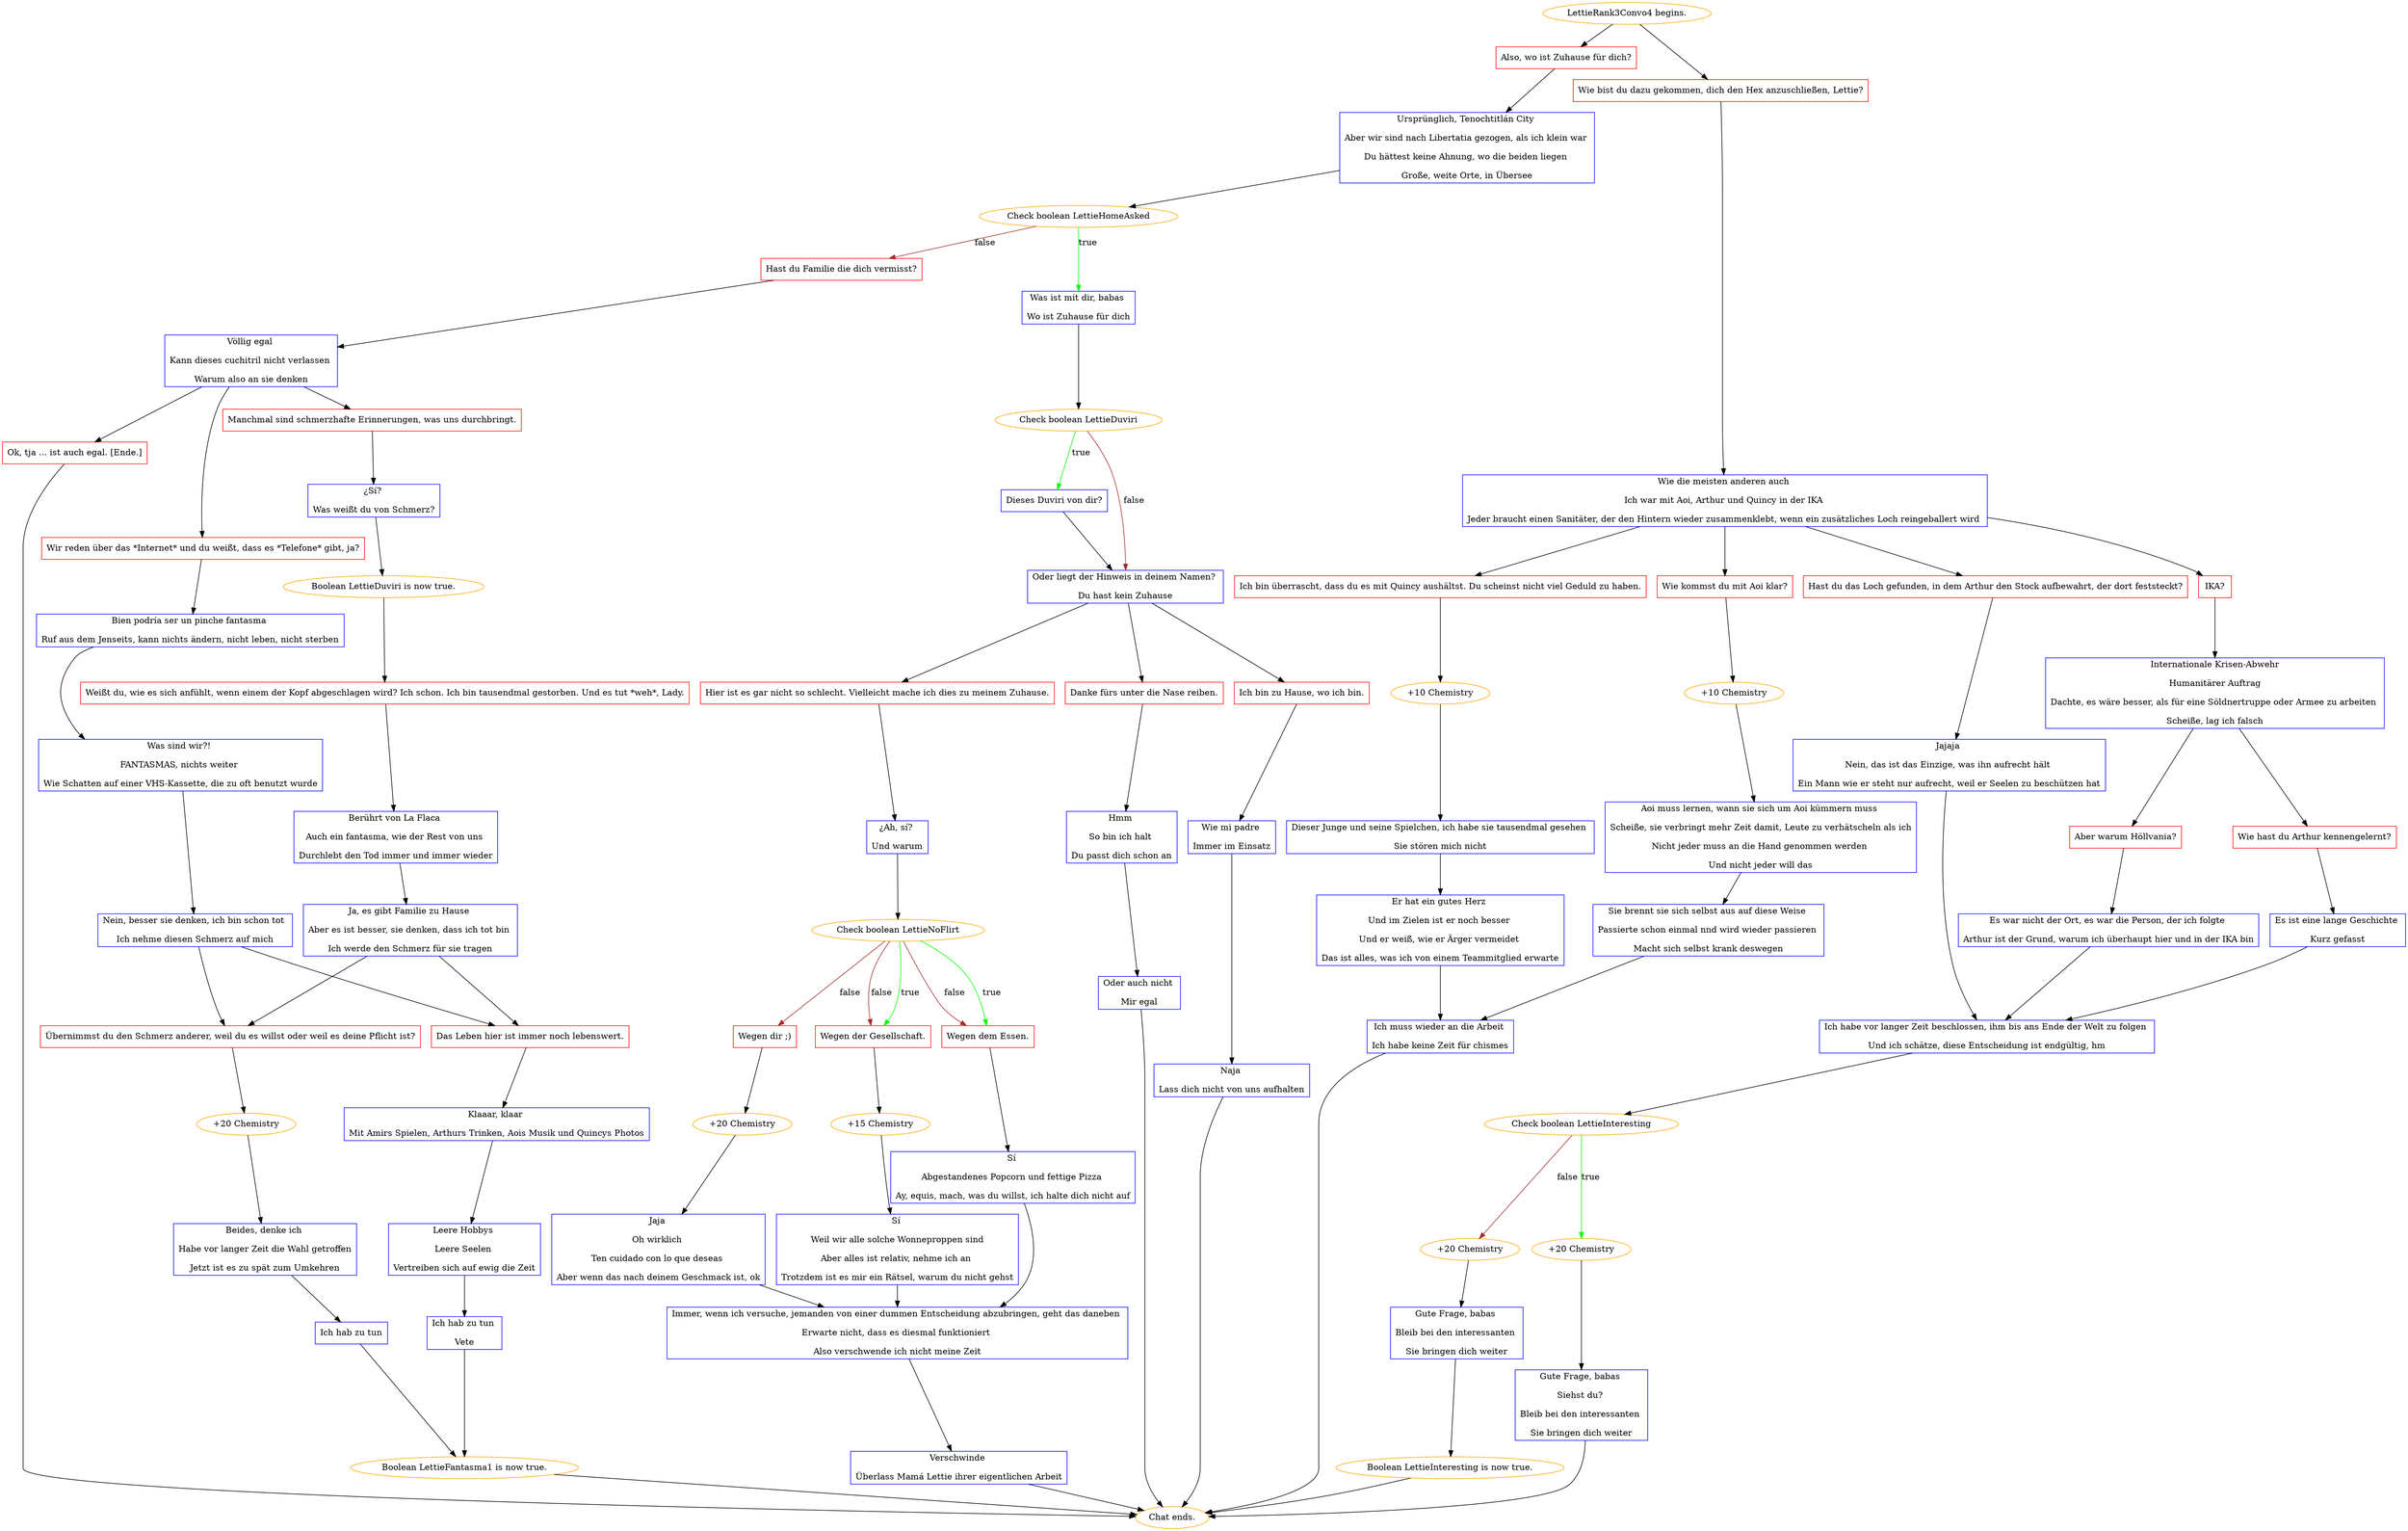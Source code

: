 digraph {
	"LettieRank3Convo4 begins." [color=orange];
		"LettieRank3Convo4 begins." -> j3286027770;
		"LettieRank3Convo4 begins." -> j3327514626;
	j3286027770 [label="Also, wo ist Zuhause für dich?",shape=box,color=red];
		j3286027770 -> j3564454773;
	j3327514626 [label="Wie bist du dazu gekommen, dich den Hex anzuschließen, Lettie?",shape=box,color=red];
		j3327514626 -> j1642923176;
	j3564454773 [label="Ursprünglich, Tenochtitlán City 
Aber wir sind nach Libertatia gezogen, als ich klein war 
Du hättest keine Ahnung, wo die beiden liegen 
Große, weite Orte, in Übersee",shape=box,color=blue];
		j3564454773 -> j626268686;
	j1642923176 [label="Wie die meisten anderen auch 
Ich war mit Aoi, Arthur und Quincy in der IKA 
Jeder braucht einen Sanitäter, der den Hintern wieder zusammenklebt, wenn ein zusätzliches Loch reingeballert wird ",shape=box,color=blue];
		j1642923176 -> j1104997848;
		j1642923176 -> j3062482041;
		j1642923176 -> j2671318994;
		j1642923176 -> j2141640719;
	j626268686 [label="Check boolean LettieHomeAsked",color=orange];
		j626268686 -> j2122902365 [label=true,color=green];
		j626268686 -> j1190343742 [label=false,color=brown];
	j1104997848 [label="Wie kommst du mit Aoi klar?",shape=box,color=red];
		j1104997848 -> j1831393481;
	j3062482041 [label="Ich bin überrascht, dass du es mit Quincy aushältst. Du scheinst nicht viel Geduld zu haben.",shape=box,color=red];
		j3062482041 -> j3900520774;
	j2671318994 [label="Hast du das Loch gefunden, in dem Arthur den Stock aufbewahrt, der dort feststeckt?",shape=box,color=red];
		j2671318994 -> j1658235482;
	j2141640719 [label="IKA?",shape=box,color=red];
		j2141640719 -> j172733779;
	j2122902365 [label="Was ist mit dir, babas 
Wo ist Zuhause für dich",shape=box,color=blue];
		j2122902365 -> j2608084088;
	j1190343742 [label="Hast du Familie die dich vermisst?",shape=box,color=red];
		j1190343742 -> j977859531;
	j1831393481 [label="+10 Chemistry",color=orange];
		j1831393481 -> j258851242;
	j3900520774 [label="+10 Chemistry",color=orange];
		j3900520774 -> j705988163;
	j1658235482 [label="Jajaja 
Nein, das ist das Einzige, was ihn aufrecht hält 
Ein Mann wie er steht nur aufrecht, weil er Seelen zu beschützen hat",shape=box,color=blue];
		j1658235482 -> j2836998396;
	j172733779 [label="Internationale Krisen-Abwehr
Humanitärer Auftrag
Dachte, es wäre besser, als für eine Söldnertruppe oder Armee zu arbeiten 
Scheiße, lag ich falsch",shape=box,color=blue];
		j172733779 -> j4081234386;
		j172733779 -> j3585785244;
	j2608084088 [label="Check boolean LettieDuviri",color=orange];
		j2608084088 -> j647464408 [label=true,color=green];
		j2608084088 -> j1390469449 [label=false,color=brown];
	j977859531 [label="Völlig egal 
Kann dieses cuchitril nicht verlassen 
Warum also an sie denken",shape=box,color=blue];
		j977859531 -> j2961878314;
		j977859531 -> j1212234924;
		j977859531 -> j2369266873;
	j258851242 [label="Aoi muss lernen, wann sie sich um Aoi kümmern muss 
Scheiße, sie verbringt mehr Zeit damit, Leute zu verhätscheln als ich
Nicht jeder muss an die Hand genommen werden 
Und nicht jeder will das",shape=box,color=blue];
		j258851242 -> j3196171818;
	j705988163 [label="Dieser Junge und seine Spielchen, ich habe sie tausendmal gesehen 
Sie stören mich nicht",shape=box,color=blue];
		j705988163 -> j76896917;
	j2836998396 [label="Ich habe vor langer Zeit beschlossen, ihm bis ans Ende der Welt zu folgen 
Und ich schätze, diese Entscheidung ist endgültig, hm",shape=box,color=blue];
		j2836998396 -> j1451161206;
	j4081234386 [label="Wie hast du Arthur kennengelernt?",shape=box,color=red];
		j4081234386 -> j3178242818;
	j3585785244 [label="Aber warum Höllvania?",shape=box,color=red];
		j3585785244 -> j1856226602;
	j647464408 [label="Dieses Duviri von dir?",shape=box,color=blue];
		j647464408 -> j1390469449;
	j1390469449 [label="Oder liegt der Hinweis in deinem Namen? 
Du hast kein Zuhause",shape=box,color=blue];
		j1390469449 -> j538234231;
		j1390469449 -> j3520043901;
		j1390469449 -> j912151876;
	j2961878314 [label="Manchmal sind schmerzhafte Erinnerungen, was uns durchbringt.",shape=box,color=red];
		j2961878314 -> j606104913;
	j1212234924 [label="Wir reden über das *Internet* und du weißt, dass es *Telefone* gibt, ja?",shape=box,color=red];
		j1212234924 -> j1413142122;
	j2369266873 [label="Ok, tja ... ist auch egal. [Ende.]",shape=box,color=red];
		j2369266873 -> "Chat ends.";
	j3196171818 [label="Sie brennt sie sich selbst aus auf diese Weise 
Passierte schon einmal nnd wird wieder passieren 
Macht sich selbst krank deswegen",shape=box,color=blue];
		j3196171818 -> j1193151066;
	j76896917 [label="Er hat ein gutes Herz 
Und im Zielen ist er noch besser 
Und er weiß, wie er Ärger vermeidet 
Das ist alles, was ich von einem Teammitglied erwarte",shape=box,color=blue];
		j76896917 -> j1193151066;
	j1451161206 [label="Check boolean LettieInteresting",color=orange];
		j1451161206 -> j2016343110 [label=true,color=green];
		j1451161206 -> j899159165 [label=false,color=brown];
	j3178242818 [label="Es ist eine lange Geschichte 
Kurz gefasst",shape=box,color=blue];
		j3178242818 -> j2836998396;
	j1856226602 [label="Es war nicht der Ort, es war die Person, der ich folgte 
Arthur ist der Grund, warum ich überhaupt hier und in der IKA bin",shape=box,color=blue];
		j1856226602 -> j2836998396;
	j538234231 [label="Hier ist es gar nicht so schlecht. Vielleicht mache ich dies zu meinem Zuhause.",shape=box,color=red];
		j538234231 -> j1497417367;
	j3520043901 [label="Danke fürs unter die Nase reiben.",shape=box,color=red];
		j3520043901 -> j425568867;
	j912151876 [label="Ich bin zu Hause, wo ich bin.",shape=box,color=red];
		j912151876 -> j1227376474;
	j606104913 [label="¿Sí? 
Was weißt du von Schmerz?",shape=box,color=blue];
		j606104913 -> j2096720771;
	j1413142122 [label="Bien podría ser un pinche fantasma 
Ruf aus dem Jenseits, kann nichts ändern, nicht leben, nicht sterben",shape=box,color=blue];
		j1413142122 -> j1886336446;
	"Chat ends." [color=orange];
	j1193151066 [label="Ich muss wieder an die Arbeit 
Ich habe keine Zeit für chismes",shape=box,color=blue];
		j1193151066 -> "Chat ends.";
	j2016343110 [label="+20 Chemistry",color=orange];
		j2016343110 -> j1969102299;
	j899159165 [label="+20 Chemistry",color=orange];
		j899159165 -> j572720850;
	j1497417367 [label="¿Ah, sí? 
Und warum",shape=box,color=blue];
		j1497417367 -> j628755748;
	j425568867 [label="Hmm 
So bin ich halt 
Du passt dich schon an",shape=box,color=blue];
		j425568867 -> j790090639;
	j1227376474 [label="Wie mi padre 
Immer im Einsatz",shape=box,color=blue];
		j1227376474 -> j3114701572;
	j2096720771 [label="Boolean LettieDuviri is now true.",color=orange];
		j2096720771 -> j16195517;
	j1886336446 [label="Was sind wir?! 
FANTASMAS, nichts weiter 
Wie Schatten auf einer VHS-Kassette, die zu oft benutzt wurde",shape=box,color=blue];
		j1886336446 -> j1025440274;
	j1969102299 [label="Gute Frage, babas 
Siehst du? 
Bleib bei den interessanten 
Sie bringen dich weiter",shape=box,color=blue];
		j1969102299 -> "Chat ends.";
	j572720850 [label="Gute Frage, babas 
Bleib bei den interessanten 
Sie bringen dich weiter",shape=box,color=blue];
		j572720850 -> j70267491;
	j628755748 [label="Check boolean LettieNoFlirt",color=orange];
		j628755748 -> j3223290218 [label=true,color=green];
		j628755748 -> j2402803306 [label=true,color=green];
		j628755748 -> j2402803306 [label=false,color=brown];
		j628755748 -> j3223290218 [label=false,color=brown];
		j628755748 -> j2740305795 [label=false,color=brown];
	j790090639 [label="Oder auch nicht 
Mir egal",shape=box,color=blue];
		j790090639 -> "Chat ends.";
	j3114701572 [label="Naja 
Lass dich nicht von uns aufhalten",shape=box,color=blue];
		j3114701572 -> "Chat ends.";
	j16195517 [label="Weißt du, wie es sich anfühlt, wenn einem der Kopf abgeschlagen wird? Ich schon. Ich bin tausendmal gestorben. Und es tut *weh*, Lady.",shape=box,color=red];
		j16195517 -> j2866463108;
	j1025440274 [label="Nein, besser sie denken, ich bin schon tot 
Ich nehme diesen Schmerz auf mich",shape=box,color=blue];
		j1025440274 -> j599350362;
		j1025440274 -> j1260261958;
	j70267491 [label="Boolean LettieInteresting is now true.",color=orange];
		j70267491 -> "Chat ends.";
	j3223290218 [label="Wegen der Gesellschaft.",shape=box,color=red];
		j3223290218 -> j3301945007;
	j2402803306 [label="Wegen dem Essen.",shape=box,color=red];
		j2402803306 -> j1602322927;
	j2740305795 [label="Wegen dir ;)",shape=box,color=red];
		j2740305795 -> j2058357761;
	j2866463108 [label="Berührt von La Flaca 
Auch ein fantasma, wie der Rest von uns 
Durchlebt den Tod immer und immer wieder",shape=box,color=blue];
		j2866463108 -> j3586229498;
	j599350362 [label="Übernimmst du den Schmerz anderer, weil du es willst oder weil es deine Pflicht ist?",shape=box,color=red];
		j599350362 -> j3126804854;
	j1260261958 [label="Das Leben hier ist immer noch lebenswert.",shape=box,color=red];
		j1260261958 -> j442038981;
	j3301945007 [label="+15 Chemistry",color=orange];
		j3301945007 -> j1464838319;
	j1602322927 [label="Sí 
Abgestandenes Popcorn und fettige Pizza 
Ay, equis, mach, was du willst, ich halte dich nicht auf",shape=box,color=blue];
		j1602322927 -> j3601500493;
	j2058357761 [label="+20 Chemistry",color=orange];
		j2058357761 -> j1899373503;
	j3586229498 [label="Ja, es gibt Familie zu Hause 
Aber es ist besser, sie denken, dass ich tot bin 
Ich werde den Schmerz für sie tragen",shape=box,color=blue];
		j3586229498 -> j599350362;
		j3586229498 -> j1260261958;
	j3126804854 [label="+20 Chemistry",color=orange];
		j3126804854 -> j3189707362;
	j442038981 [label="Klaaar, klaar 
Mit Amirs Spielen, Arthurs Trinken, Aois Musik und Quincys Photos",shape=box,color=blue];
		j442038981 -> j2689261356;
	j1464838319 [label="Sí 
Weil wir alle solche Wonneproppen sind
Aber alles ist relativ, nehme ich an 
Trotzdem ist es mir ein Rätsel, warum du nicht gehst",shape=box,color=blue];
		j1464838319 -> j3601500493;
	j3601500493 [label="Immer, wenn ich versuche, jemanden von einer dummen Entscheidung abzubringen, geht das daneben 
Erwarte nicht, dass es diesmal funktioniert 
Also verschwende ich nicht meine Zeit",shape=box,color=blue];
		j3601500493 -> j2852862536;
	j1899373503 [label="Jaja 
Oh wirklich 
Ten cuidado con lo que deseas 
Aber wenn das nach deinem Geschmack ist, ok",shape=box,color=blue];
		j1899373503 -> j3601500493;
	j3189707362 [label="Beides, denke ich 
Habe vor langer Zeit die Wahl getroffen
Jetzt ist es zu spät zum Umkehren",shape=box,color=blue];
		j3189707362 -> j2579768583;
	j2689261356 [label="Leere Hobbys 
Leere Seelen 
Vertreiben sich auf ewig die Zeit",shape=box,color=blue];
		j2689261356 -> j1270014457;
	j2852862536 [label="Verschwinde 
Überlass Mamá Lettie ihrer eigentlichen Arbeit",shape=box,color=blue];
		j2852862536 -> "Chat ends.";
	j2579768583 [label="Ich hab zu tun",shape=box,color=blue];
		j2579768583 -> j1253712857;
	j1270014457 [label="Ich hab zu tun 
Vete",shape=box,color=blue];
		j1270014457 -> j1253712857;
	j1253712857 [label="Boolean LettieFantasma1 is now true.",color=orange];
		j1253712857 -> "Chat ends.";
}